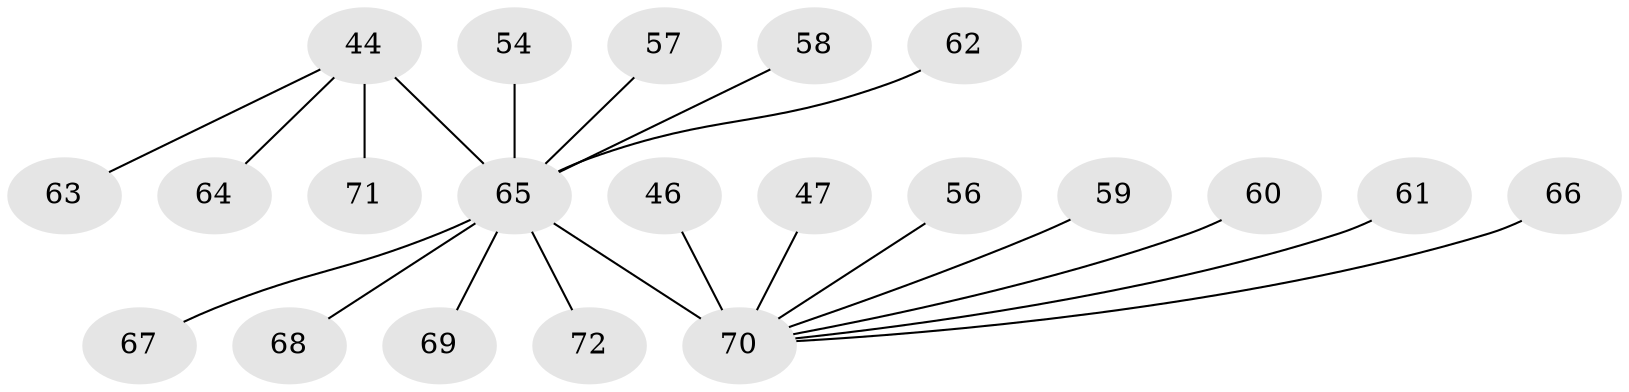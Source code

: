 // original degree distribution, {6: 0.05555555555555555, 3: 0.08333333333333333, 11: 0.013888888888888888, 5: 0.013888888888888888, 4: 0.027777777777777776, 7: 0.027777777777777776, 8: 0.027777777777777776, 10: 0.013888888888888888, 2: 0.1527777777777778, 1: 0.5833333333333334}
// Generated by graph-tools (version 1.1) at 2025/58/03/04/25 21:58:11]
// undirected, 21 vertices, 20 edges
graph export_dot {
graph [start="1"]
  node [color=gray90,style=filled];
  44 [super="+11+33+38"];
  46;
  47 [super="+26"];
  54 [super="+45"];
  56;
  57;
  58;
  59;
  60;
  61 [super="+19"];
  62 [super="+52"];
  63;
  64 [super="+39"];
  65 [super="+30+32+17+23+27+29+34+35+40+41+42+48+49+51+53"];
  66 [super="+3"];
  67 [super="+50"];
  68;
  69 [super="+55"];
  70 [super="+37+43"];
  71;
  72;
  44 -- 64;
  44 -- 71;
  44 -- 63;
  44 -- 65 [weight=5];
  46 -- 70;
  47 -- 70;
  54 -- 65;
  56 -- 70;
  57 -- 65;
  58 -- 65;
  59 -- 70;
  60 -- 70;
  61 -- 70;
  62 -- 65;
  65 -- 67;
  65 -- 68;
  65 -- 69;
  65 -- 72;
  65 -- 70 [weight=8];
  66 -- 70 [weight=2];
}
